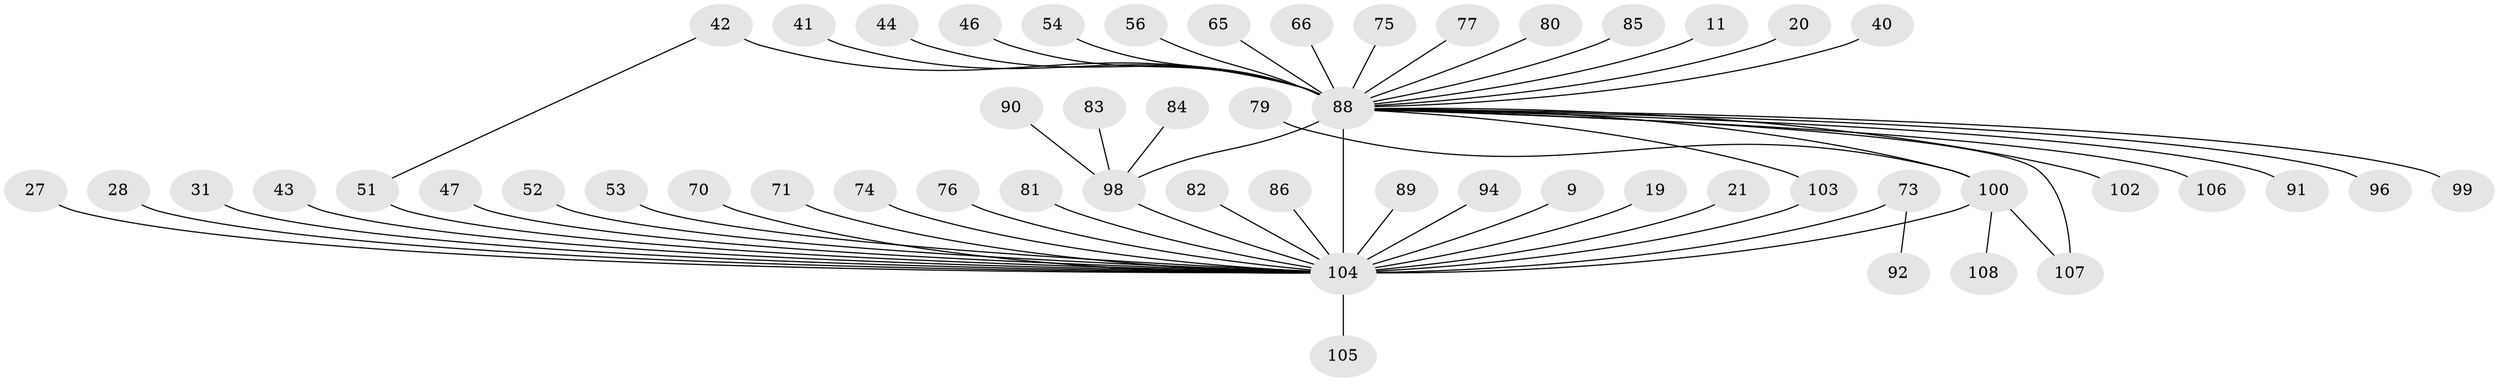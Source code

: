// original degree distribution, {4: 0.10185185185185185, 9: 0.009259259259259259, 16: 0.009259259259259259, 14: 0.018518518518518517, 3: 0.12962962962962962, 7: 0.009259259259259259, 1: 0.46296296296296297, 6: 0.018518518518518517, 20: 0.009259259259259259, 5: 0.046296296296296294, 11: 0.009259259259259259, 2: 0.17592592592592593}
// Generated by graph-tools (version 1.1) at 2025/48/03/09/25 04:48:03]
// undirected, 54 vertices, 58 edges
graph export_dot {
graph [start="1"]
  node [color=gray90,style=filled];
  9;
  11;
  19;
  20;
  21;
  27;
  28;
  31;
  40;
  41;
  42 [super="+38"];
  43;
  44;
  46;
  47;
  51;
  52;
  53;
  54;
  56;
  65 [super="+37"];
  66;
  70;
  71;
  73 [super="+50"];
  74;
  75;
  76;
  77;
  79;
  80;
  81 [super="+62"];
  82 [super="+25"];
  83;
  84;
  85;
  86;
  88 [super="+24+17+45+49"];
  89;
  90 [super="+35"];
  91;
  92;
  94 [super="+93"];
  96;
  98 [super="+29+57+15+26"];
  99;
  100 [super="+72"];
  102;
  103 [super="+101"];
  104 [super="+30+78+68+69+59+6+97"];
  105;
  106;
  107 [super="+23+87+95"];
  108;
  9 -- 104;
  11 -- 88;
  19 -- 104;
  20 -- 88;
  21 -- 104;
  27 -- 104;
  28 -- 104;
  31 -- 104;
  40 -- 88;
  41 -- 88;
  42 -- 51;
  42 -- 88 [weight=2];
  43 -- 104;
  44 -- 88;
  46 -- 88;
  47 -- 104;
  51 -- 104 [weight=4];
  52 -- 104;
  53 -- 104;
  54 -- 88;
  56 -- 88;
  65 -- 88;
  66 -- 88;
  70 -- 104;
  71 -- 104;
  73 -- 92;
  73 -- 104 [weight=2];
  74 -- 104;
  75 -- 88;
  76 -- 104;
  77 -- 88;
  79 -- 100;
  80 -- 88;
  81 -- 104;
  82 -- 104;
  83 -- 98;
  84 -- 98;
  85 -- 88 [weight=2];
  86 -- 104;
  88 -- 103 [weight=3];
  88 -- 96;
  88 -- 104 [weight=18];
  88 -- 91;
  88 -- 98 [weight=3];
  88 -- 99;
  88 -- 102;
  88 -- 106;
  88 -- 100 [weight=3];
  88 -- 107;
  89 -- 104;
  90 -- 98;
  94 -- 104 [weight=2];
  98 -- 104 [weight=3];
  100 -- 107;
  100 -- 108;
  100 -- 104 [weight=5];
  103 -- 104 [weight=2];
  104 -- 105;
}
